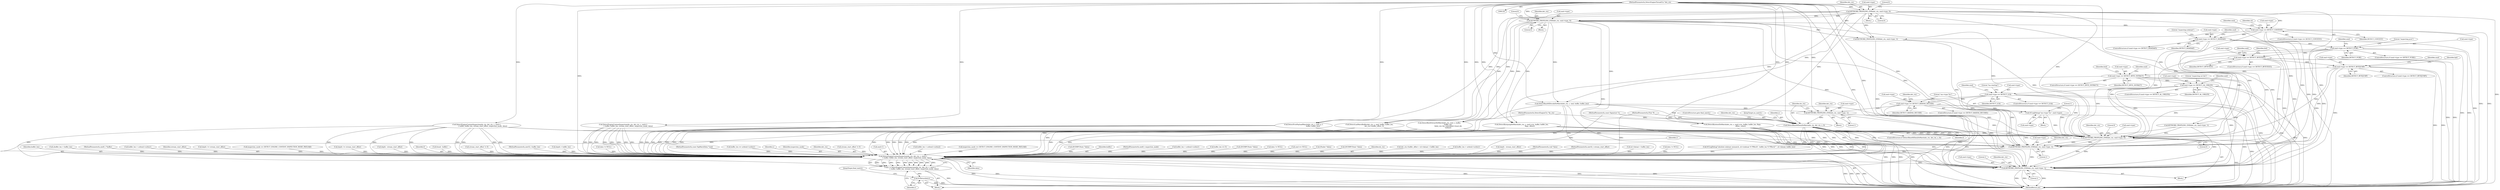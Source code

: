 digraph "0_suricata_47afc577ff763150f9b47f10331f5ef9eb847a57@pointer" {
"1001160" [label="(Call,smd->type == DETECT_BYTEJUMP)"];
"1001054" [label="(Call,smd->type == DETECT_BYTETEST)"];
"1000926" [label="(Call,smd->type == DETECT_PCRE)"];
"1000835" [label="(Call,smd->type == DETECT_ISDATAAT)"];
"1000188" [label="(Call,smd->type == DETECT_CONTENT)"];
"1000162" [label="(Call,KEYWORD_PROFILING_END(det_ctx, smd->type, 0))"];
"1000132" [label="(MethodParameterIn,DetectEngineThreadCtx *det_ctx)"];
"1000179" [label="(Call,KEYWORD_PROFILING_END(det_ctx, smd->type, 0))"];
"1001247" [label="(Call,smd->type == DETECT_BYTE_EXTRACT)"];
"1001327" [label="(Call,smd->type == DETECT_AL_URILEN)"];
"1001417" [label="(Call,smd->type == DETECT_LUA)"];
"1001447" [label="(Call,smd->type == DETECT_BASE64_DECODE)"];
"1001470" [label="(Call,KEYWORD_PROFILING_END(det_ctx, smd->type, 1))"];
"1001477" [label="(Call,DetectBase64DataDoMatch(de_ctx, det_ctx, s, f))"];
"1001494" [label="(Call,KEYWORD_PROFILING_END(det_ctx, smd->type, 0))"];
"1001509" [label="(Call,KEYWORD_PROFILING_END(det_ctx, smd->type, 1))"];
"1001518" [label="(Call,DetectEngineContentInspection(de_ctx, det_ctx, s, smd+1,\n                f, buffer, buffer_len, stream_start_offset, inspection_mode, data))"];
"1001516" [label="(Call,r = DetectEngineContentInspection(de_ctx, det_ctx, s, smd+1,\n                f, buffer, buffer_len, stream_start_offset, inspection_mode, data))"];
"1001531" [label="(Call,SCReturnInt(r))"];
"1001534" [label="(Call,KEYWORD_PROFILING_END(det_ctx, smd->type, 1))"];
"1001486" [label="(Call,SCLogDebug(\"sm->type %u\", smd->type))"];
"1000133" [label="(MethodParameterIn,const Signature *s)"];
"1000910" [label="(Call,SCLogDebug(\"absolute isdataat mismatch, id->isdataat %\"PRIu32\", buffer_len %\"PRIu32\"\", id->dataat, buffer_len))"];
"1001527" [label="(Identifier,buffer_len)"];
"1000388" [label="(Call,depth <= stream_start_offset)"];
"1001483" [label="(ControlStructure,goto final_match;)"];
"1001058" [label="(Identifier,DETECT_BYTETEST)"];
"1001530" [label="(Identifier,data)"];
"1000137" [label="(MethodParameterIn,uint32_t buffer_len)"];
"1001517" [label="(Identifier,r)"];
"1000926" [label="(Call,smd->type == DETECT_PCRE)"];
"1000600" [label="(Call,depth > buffer_len)"];
"1001053" [label="(ControlStructure,if (smd->type == DETECT_BYTETEST))"];
"1000134" [label="(MethodParameterIn,const SigMatchData *smd)"];
"1001354" [label="(Call,buffer_len == urilend->urilen1)"];
"1001451" [label="(Identifier,DETECT_BASE64_DECODE)"];
"1001532" [label="(Identifier,r)"];
"1001521" [label="(Identifier,s)"];
"1001492" [label="(Literal,1)"];
"1001246" [label="(ControlStructure,if (smd->type == DETECT_BYTE_EXTRACT))"];
"1001499" [label="(Literal,0)"];
"1001424" [label="(Literal,\"lua starting\")"];
"1000187" [label="(ControlStructure,if (smd->type == DETECT_CONTENT))"];
"1001518" [label="(Call,DetectEngineContentInspection(de_ctx, det_ctx, s, smd+1,\n                f, buffer, buffer_len, stream_start_offset, inspection_mode, data))"];
"1001510" [label="(Identifier,det_ctx)"];
"1001529" [label="(Identifier,inspection_mode)"];
"1001003" [label="(Call,KEYWORD_PROFILING_END(det_ctx, smd->type, 1))"];
"1000548" [label="(Call,depth <= stream_start_offset)"];
"1000135" [label="(MethodParameterIn,Flow *f)"];
"1000405" [label="(Call,depth - stream_start_offset)"];
"1000927" [label="(Call,smd->type)"];
"1000978" [label="(Call,DetectPcrePayloadMatch(det_ctx, s, smd, p, f,\n                                       buffer, buffer_len))"];
"1000139" [label="(MethodParameterIn,uint8_t inspection_mode)"];
"1001365" [label="(Call,buffer_len < urilend->urilen1)"];
"1000175" [label="(Call,buffer_len == 0)"];
"1000180" [label="(Identifier,det_ctx)"];
"1001493" [label="(JumpTarget,no_match:)"];
"1001514" [label="(Literal,1)"];
"1000132" [label="(MethodParameterIn,DetectEngineThreadCtx *det_ctx)"];
"1001203" [label="(Call,data != NULL)"];
"1001455" [label="(Identifier,det_ctx)"];
"1000836" [label="(Call,smd->type)"];
"1000188" [label="(Call,smd->type == DETECT_CONTENT)"];
"1000172" [label="(Call,smd == NULL)"];
"1001247" [label="(Call,smd->type == DETECT_BYTE_EXTRACT)"];
"1000973" [label="(Call,(Packet *)data)"];
"1000179" [label="(Call,KEYWORD_PROFILING_END(det_ctx, smd->type, 0))"];
"1001416" [label="(ControlStructure,if (smd->type == DETECT_LUA))"];
"1000181" [label="(Call,smd->type)"];
"1000131" [label="(MethodParameterIn,DetectEngineCtx *de_ctx)"];
"1001210" [label="(Call,(DCERPCState *)data)"];
"1001255" [label="(Identifier,bed)"];
"1001485" [label="(Block,)"];
"1000834" [label="(ControlStructure,if (smd->type == DETECT_ISDATAAT))"];
"1001509" [label="(Call,KEYWORD_PROFILING_END(det_ctx, smd->type, 1))"];
"1001533" [label="(JumpTarget,final_match:)"];
"1001494" [label="(Call,KEYWORD_PROFILING_END(det_ctx, smd->type, 0))"];
"1001511" [label="(Call,smd->type)"];
"1001519" [label="(Identifier,de_ctx)"];
"1000859" [label="(Call,det_ctx->buffer_offset + id->dataat > buffer_len)"];
"1001376" [label="(Call,buffer_len > urilend->urilen1)"];
"1001531" [label="(Call,SCReturnInt(r))"];
"1001326" [label="(ControlStructure,if (smd->type == DETECT_AL_URILEN))"];
"1000565" [label="(Call,depth - stream_start_offset)"];
"1001249" [label="(Identifier,smd)"];
"1000140" [label="(MethodParameterIn,void *data)"];
"1000162" [label="(Call,KEYWORD_PROFILING_END(det_ctx, smd->type, 0))"];
"1001248" [label="(Call,smd->type)"];
"1001486" [label="(Call,SCLogDebug(\"sm->type %u\", smd->type))"];
"1001062" [label="(Identifier,btd)"];
"1000930" [label="(Identifier,DETECT_PCRE)"];
"1000138" [label="(MethodParameterIn,uint32_t stream_start_offset)"];
"1001055" [label="(Call,smd->type)"];
"1001418" [label="(Call,smd->type)"];
"1001536" [label="(Call,smd->type)"];
"1000189" [label="(Call,smd->type)"];
"1001168" [label="(Identifier,bjd)"];
"1001495" [label="(Identifier,det_ctx)"];
"1001159" [label="(ControlStructure,if (smd->type == DETECT_BYTEJUMP))"];
"1001160" [label="(Call,smd->type == DETECT_BYTEJUMP)"];
"1001162" [label="(Identifier,smd)"];
"1001054" [label="(Call,smd->type == DETECT_BYTETEST)"];
"1000892" [label="(Call,id->dataat < buffer_len)"];
"1001534" [label="(Call,KEYWORD_PROFILING_END(det_ctx, smd->type, 1))"];
"1001476" [label="(ControlStructure,if (DetectBase64DataDoMatch(de_ctx, det_ctx, s, f)))"];
"1001306" [label="(Call,DetectByteExtractDoMatch(det_ctx, smd, s, buffer,\n                                     buffer_len,\n                                     &det_ctx->bj_values[bed->local_id],\n                                     endian))"];
"1001508" [label="(Block,)"];
"1000643" [label="(Call,sbuffer_len > buffer_len)"];
"1000928" [label="(Identifier,smd)"];
"1001419" [label="(Identifier,smd)"];
"1000169" [label="(Literal,0)"];
"1001471" [label="(Identifier,det_ctx)"];
"1001516" [label="(Call,r = DetectEngineContentInspection(de_ctx, det_ctx, s, smd+1,\n                f, buffer, buffer_len, stream_start_offset, inspection_mode, data))"];
"1001388" [label="(Call,buffer_len > urilend->urilen1)"];
"1000835" [label="(Call,smd->type == DETECT_ISDATAAT)"];
"1001480" [label="(Identifier,s)"];
"1001164" [label="(Identifier,DETECT_BYTEJUMP)"];
"1001472" [label="(Call,smd->type)"];
"1001528" [label="(Identifier,stream_start_offset)"];
"1001417" [label="(Call,smd->type == DETECT_LUA)"];
"1001231" [label="(Call,DetectBytejumpDoMatch(det_ctx, s, smd->ctx, buffer, buffer_len,\n                                  flags, offset))"];
"1001278" [label="(Call,data != NULL)"];
"1001541" [label="(Literal,1)"];
"1000141" [label="(Block,)"];
"1001488" [label="(Call,smd->type)"];
"1000968" [label="(Call,inspection_mode == DETECT_ENGINE_CONTENT_INSPECTION_MODE_PAYLOAD)"];
"1000186" [label="(Literal,0)"];
"1000184" [label="(Literal,0)"];
"1001447" [label="(Call,smd->type == DETECT_BASE64_DECODE)"];
"1001477" [label="(Call,DetectBase64DataDoMatch(de_ctx, det_ctx, s, f))"];
"1001327" [label="(Call,smd->type == DETECT_AL_URILEN)"];
"1001525" [label="(Identifier,f)"];
"1000728" [label="(Call,found - buffer)"];
"1000380" [label="(Call,stream_start_offset != 0)"];
"1001329" [label="(Identifier,smd)"];
"1001448" [label="(Call,smd->type)"];
"1000837" [label="(Identifier,smd)"];
"1001501" [label="(Literal,0)"];
"1001478" [label="(Identifier,de_ctx)"];
"1001454" [label="(Call,DetectBase64DecodeDoMatch(det_ctx, s, smd, buffer, buffer_len))"];
"1000196" [label="(Identifier,cd)"];
"1001520" [label="(Identifier,det_ctx)"];
"1000163" [label="(Identifier,det_ctx)"];
"1000538" [label="(Call,stream_start_offset != 0)"];
"1001115" [label="(Call,data != NULL)"];
"1001542" [label="(MethodReturn,int)"];
"1000842" [label="(Literal,\"inspecting isdataat\")"];
"1000798" [label="(Call,DetectEngineContentInspection(de_ctx, det_ctx, s, smd+1,\n                        f, buffer, buffer_len, stream_start_offset, inspection_mode, data))"];
"1001056" [label="(Identifier,smd)"];
"1001331" [label="(Identifier,DETECT_AL_URILEN)"];
"1001522" [label="(Call,smd+1)"];
"1001393" [label="(Call,buffer_len < urilend->urilen2)"];
"1000753" [label="(Call,inspection_mode == DETECT_ENGINE_CONTENT_INSPECTION_MODE_PAYLOAD)"];
"1001328" [label="(Call,smd->type)"];
"1001535" [label="(Identifier,det_ctx)"];
"1000192" [label="(Identifier,DETECT_CONTENT)"];
"1000156" [label="(Block,)"];
"1001479" [label="(Identifier,det_ctx)"];
"1001122" [label="(Call,(DCERPCState *)data)"];
"1001526" [label="(Identifier,buffer)"];
"1001469" [label="(Block,)"];
"1000925" [label="(ControlStructure,if (smd->type == DETECT_PCRE))"];
"1001143" [label="(Call,DetectBytetestDoMatch(det_ctx, s, smd->ctx, buffer, buffer_len, flags,\n                                  offset, value))"];
"1000164" [label="(Call,smd->type)"];
"1001285" [label="(Call,(DCERPCState *)data)"];
"1001334" [label="(Literal,\"inspecting uri len\")"];
"1000933" [label="(Literal,\"inspecting pcre\")"];
"1000839" [label="(Identifier,DETECT_ISDATAAT)"];
"1001475" [label="(Literal,1)"];
"1000178" [label="(Block,)"];
"1001449" [label="(Identifier,smd)"];
"1001251" [label="(Identifier,DETECT_BYTE_EXTRACT)"];
"1001481" [label="(Identifier,f)"];
"1001487" [label="(Literal,\"sm->type %u\")"];
"1001161" [label="(Call,smd->type)"];
"1001427" [label="(Call,DetectLuaMatchBuffer(det_ctx, s, smd, buffer, buffer_len,\n                    det_ctx->buffer_offset, f))"];
"1001539" [label="(Literal,1)"];
"1000789" [label="(Call,KEYWORD_PROFILING_END(det_ctx, smd->type, 1))"];
"1001496" [label="(Call,smd->type)"];
"1001421" [label="(Identifier,DETECT_LUA)"];
"1001446" [label="(ControlStructure,if (smd->type == DETECT_BASE64_DECODE))"];
"1000167" [label="(Literal,0)"];
"1001470" [label="(Call,KEYWORD_PROFILING_END(det_ctx, smd->type, 1))"];
"1001016" [label="(Call,DetectEngineContentInspection(de_ctx, det_ctx, s, smd+1,\n                    f, buffer, buffer_len, stream_start_offset, inspection_mode, data))"];
"1000136" [label="(MethodParameterIn,uint8_t *buffer)"];
"1001160" -> "1001159"  [label="AST: "];
"1001160" -> "1001164"  [label="CFG: "];
"1001161" -> "1001160"  [label="AST: "];
"1001164" -> "1001160"  [label="AST: "];
"1001168" -> "1001160"  [label="CFG: "];
"1001249" -> "1001160"  [label="CFG: "];
"1001160" -> "1001542"  [label="DDG: "];
"1001160" -> "1001542"  [label="DDG: "];
"1001054" -> "1001160"  [label="DDG: "];
"1001160" -> "1001247"  [label="DDG: "];
"1001160" -> "1001494"  [label="DDG: "];
"1001160" -> "1001509"  [label="DDG: "];
"1001160" -> "1001534"  [label="DDG: "];
"1001054" -> "1001053"  [label="AST: "];
"1001054" -> "1001058"  [label="CFG: "];
"1001055" -> "1001054"  [label="AST: "];
"1001058" -> "1001054"  [label="AST: "];
"1001062" -> "1001054"  [label="CFG: "];
"1001162" -> "1001054"  [label="CFG: "];
"1001054" -> "1001542"  [label="DDG: "];
"1001054" -> "1001542"  [label="DDG: "];
"1000926" -> "1001054"  [label="DDG: "];
"1001054" -> "1001494"  [label="DDG: "];
"1001054" -> "1001509"  [label="DDG: "];
"1001054" -> "1001534"  [label="DDG: "];
"1000926" -> "1000925"  [label="AST: "];
"1000926" -> "1000930"  [label="CFG: "];
"1000927" -> "1000926"  [label="AST: "];
"1000930" -> "1000926"  [label="AST: "];
"1000933" -> "1000926"  [label="CFG: "];
"1001056" -> "1000926"  [label="CFG: "];
"1000926" -> "1001542"  [label="DDG: "];
"1000926" -> "1001542"  [label="DDG: "];
"1000835" -> "1000926"  [label="DDG: "];
"1000926" -> "1001003"  [label="DDG: "];
"1000926" -> "1001494"  [label="DDG: "];
"1000926" -> "1001509"  [label="DDG: "];
"1000926" -> "1001534"  [label="DDG: "];
"1000835" -> "1000834"  [label="AST: "];
"1000835" -> "1000839"  [label="CFG: "];
"1000836" -> "1000835"  [label="AST: "];
"1000839" -> "1000835"  [label="AST: "];
"1000842" -> "1000835"  [label="CFG: "];
"1000928" -> "1000835"  [label="CFG: "];
"1000835" -> "1001542"  [label="DDG: "];
"1000835" -> "1001542"  [label="DDG: "];
"1000188" -> "1000835"  [label="DDG: "];
"1000835" -> "1001494"  [label="DDG: "];
"1000835" -> "1001509"  [label="DDG: "];
"1000835" -> "1001534"  [label="DDG: "];
"1000188" -> "1000187"  [label="AST: "];
"1000188" -> "1000192"  [label="CFG: "];
"1000189" -> "1000188"  [label="AST: "];
"1000192" -> "1000188"  [label="AST: "];
"1000196" -> "1000188"  [label="CFG: "];
"1000837" -> "1000188"  [label="CFG: "];
"1000188" -> "1001542"  [label="DDG: "];
"1000188" -> "1001542"  [label="DDG: "];
"1000162" -> "1000188"  [label="DDG: "];
"1000179" -> "1000188"  [label="DDG: "];
"1000188" -> "1000789"  [label="DDG: "];
"1000188" -> "1001494"  [label="DDG: "];
"1000188" -> "1001509"  [label="DDG: "];
"1000188" -> "1001534"  [label="DDG: "];
"1000162" -> "1000156"  [label="AST: "];
"1000162" -> "1000167"  [label="CFG: "];
"1000163" -> "1000162"  [label="AST: "];
"1000164" -> "1000162"  [label="AST: "];
"1000167" -> "1000162"  [label="AST: "];
"1000169" -> "1000162"  [label="CFG: "];
"1000162" -> "1001542"  [label="DDG: "];
"1000132" -> "1000162"  [label="DDG: "];
"1000162" -> "1000179"  [label="DDG: "];
"1000162" -> "1000179"  [label="DDG: "];
"1000162" -> "1000789"  [label="DDG: "];
"1000162" -> "1000978"  [label="DDG: "];
"1000162" -> "1001143"  [label="DDG: "];
"1000162" -> "1001231"  [label="DDG: "];
"1000162" -> "1001306"  [label="DDG: "];
"1000162" -> "1001427"  [label="DDG: "];
"1000162" -> "1001454"  [label="DDG: "];
"1000162" -> "1001494"  [label="DDG: "];
"1000162" -> "1001509"  [label="DDG: "];
"1000162" -> "1001534"  [label="DDG: "];
"1000132" -> "1000130"  [label="AST: "];
"1000132" -> "1001542"  [label="DDG: "];
"1000132" -> "1000179"  [label="DDG: "];
"1000132" -> "1000789"  [label="DDG: "];
"1000132" -> "1000798"  [label="DDG: "];
"1000132" -> "1000978"  [label="DDG: "];
"1000132" -> "1001003"  [label="DDG: "];
"1000132" -> "1001016"  [label="DDG: "];
"1000132" -> "1001143"  [label="DDG: "];
"1000132" -> "1001231"  [label="DDG: "];
"1000132" -> "1001306"  [label="DDG: "];
"1000132" -> "1001427"  [label="DDG: "];
"1000132" -> "1001454"  [label="DDG: "];
"1000132" -> "1001470"  [label="DDG: "];
"1000132" -> "1001477"  [label="DDG: "];
"1000132" -> "1001494"  [label="DDG: "];
"1000132" -> "1001509"  [label="DDG: "];
"1000132" -> "1001518"  [label="DDG: "];
"1000132" -> "1001534"  [label="DDG: "];
"1000179" -> "1000178"  [label="AST: "];
"1000179" -> "1000184"  [label="CFG: "];
"1000180" -> "1000179"  [label="AST: "];
"1000181" -> "1000179"  [label="AST: "];
"1000184" -> "1000179"  [label="AST: "];
"1000186" -> "1000179"  [label="CFG: "];
"1000179" -> "1001542"  [label="DDG: "];
"1000179" -> "1000789"  [label="DDG: "];
"1000179" -> "1000978"  [label="DDG: "];
"1000179" -> "1001143"  [label="DDG: "];
"1000179" -> "1001231"  [label="DDG: "];
"1000179" -> "1001306"  [label="DDG: "];
"1000179" -> "1001427"  [label="DDG: "];
"1000179" -> "1001454"  [label="DDG: "];
"1000179" -> "1001494"  [label="DDG: "];
"1000179" -> "1001509"  [label="DDG: "];
"1000179" -> "1001534"  [label="DDG: "];
"1001247" -> "1001246"  [label="AST: "];
"1001247" -> "1001251"  [label="CFG: "];
"1001248" -> "1001247"  [label="AST: "];
"1001251" -> "1001247"  [label="AST: "];
"1001255" -> "1001247"  [label="CFG: "];
"1001329" -> "1001247"  [label="CFG: "];
"1001247" -> "1001542"  [label="DDG: "];
"1001247" -> "1001542"  [label="DDG: "];
"1001247" -> "1001327"  [label="DDG: "];
"1001247" -> "1001494"  [label="DDG: "];
"1001247" -> "1001509"  [label="DDG: "];
"1001247" -> "1001534"  [label="DDG: "];
"1001327" -> "1001326"  [label="AST: "];
"1001327" -> "1001331"  [label="CFG: "];
"1001328" -> "1001327"  [label="AST: "];
"1001331" -> "1001327"  [label="AST: "];
"1001334" -> "1001327"  [label="CFG: "];
"1001419" -> "1001327"  [label="CFG: "];
"1001327" -> "1001542"  [label="DDG: "];
"1001327" -> "1001542"  [label="DDG: "];
"1001327" -> "1001417"  [label="DDG: "];
"1001327" -> "1001494"  [label="DDG: "];
"1001327" -> "1001509"  [label="DDG: "];
"1001327" -> "1001534"  [label="DDG: "];
"1001417" -> "1001416"  [label="AST: "];
"1001417" -> "1001421"  [label="CFG: "];
"1001418" -> "1001417"  [label="AST: "];
"1001421" -> "1001417"  [label="AST: "];
"1001424" -> "1001417"  [label="CFG: "];
"1001449" -> "1001417"  [label="CFG: "];
"1001417" -> "1001542"  [label="DDG: "];
"1001417" -> "1001542"  [label="DDG: "];
"1001417" -> "1001447"  [label="DDG: "];
"1001417" -> "1001494"  [label="DDG: "];
"1001417" -> "1001509"  [label="DDG: "];
"1001417" -> "1001534"  [label="DDG: "];
"1001447" -> "1001446"  [label="AST: "];
"1001447" -> "1001451"  [label="CFG: "];
"1001448" -> "1001447"  [label="AST: "];
"1001451" -> "1001447"  [label="AST: "];
"1001455" -> "1001447"  [label="CFG: "];
"1001487" -> "1001447"  [label="CFG: "];
"1001447" -> "1001542"  [label="DDG: "];
"1001447" -> "1001542"  [label="DDG: "];
"1001447" -> "1001470"  [label="DDG: "];
"1001447" -> "1001486"  [label="DDG: "];
"1001447" -> "1001494"  [label="DDG: "];
"1001470" -> "1001469"  [label="AST: "];
"1001470" -> "1001475"  [label="CFG: "];
"1001471" -> "1001470"  [label="AST: "];
"1001472" -> "1001470"  [label="AST: "];
"1001475" -> "1001470"  [label="AST: "];
"1001478" -> "1001470"  [label="CFG: "];
"1001454" -> "1001470"  [label="DDG: "];
"1001470" -> "1001477"  [label="DDG: "];
"1001470" -> "1001494"  [label="DDG: "];
"1001470" -> "1001534"  [label="DDG: "];
"1001477" -> "1001476"  [label="AST: "];
"1001477" -> "1001481"  [label="CFG: "];
"1001478" -> "1001477"  [label="AST: "];
"1001479" -> "1001477"  [label="AST: "];
"1001480" -> "1001477"  [label="AST: "];
"1001481" -> "1001477"  [label="AST: "];
"1001483" -> "1001477"  [label="CFG: "];
"1001493" -> "1001477"  [label="CFG: "];
"1001477" -> "1001542"  [label="DDG: "];
"1001477" -> "1001542"  [label="DDG: "];
"1001477" -> "1001542"  [label="DDG: "];
"1001477" -> "1001542"  [label="DDG: "];
"1000131" -> "1001477"  [label="DDG: "];
"1001454" -> "1001477"  [label="DDG: "];
"1000133" -> "1001477"  [label="DDG: "];
"1000135" -> "1001477"  [label="DDG: "];
"1001477" -> "1001494"  [label="DDG: "];
"1001477" -> "1001518"  [label="DDG: "];
"1001477" -> "1001518"  [label="DDG: "];
"1001477" -> "1001518"  [label="DDG: "];
"1001477" -> "1001534"  [label="DDG: "];
"1001494" -> "1000141"  [label="AST: "];
"1001494" -> "1001499"  [label="CFG: "];
"1001495" -> "1001494"  [label="AST: "];
"1001496" -> "1001494"  [label="AST: "];
"1001499" -> "1001494"  [label="AST: "];
"1001501" -> "1001494"  [label="CFG: "];
"1001494" -> "1001542"  [label="DDG: "];
"1001231" -> "1001494"  [label="DDG: "];
"1000978" -> "1001494"  [label="DDG: "];
"1001016" -> "1001494"  [label="DDG: "];
"1000798" -> "1001494"  [label="DDG: "];
"1001306" -> "1001494"  [label="DDG: "];
"1001454" -> "1001494"  [label="DDG: "];
"1001427" -> "1001494"  [label="DDG: "];
"1001143" -> "1001494"  [label="DDG: "];
"1000789" -> "1001494"  [label="DDG: "];
"1001486" -> "1001494"  [label="DDG: "];
"1001003" -> "1001494"  [label="DDG: "];
"1001494" -> "1001509"  [label="DDG: "];
"1001494" -> "1001509"  [label="DDG: "];
"1001494" -> "1001534"  [label="DDG: "];
"1001494" -> "1001534"  [label="DDG: "];
"1001509" -> "1001508"  [label="AST: "];
"1001509" -> "1001514"  [label="CFG: "];
"1001510" -> "1001509"  [label="AST: "];
"1001511" -> "1001509"  [label="AST: "];
"1001514" -> "1001509"  [label="AST: "];
"1001517" -> "1001509"  [label="CFG: "];
"1001231" -> "1001509"  [label="DDG: "];
"1000798" -> "1001509"  [label="DDG: "];
"1001306" -> "1001509"  [label="DDG: "];
"1001427" -> "1001509"  [label="DDG: "];
"1001143" -> "1001509"  [label="DDG: "];
"1000978" -> "1001509"  [label="DDG: "];
"1000789" -> "1001509"  [label="DDG: "];
"1001003" -> "1001509"  [label="DDG: "];
"1001509" -> "1001518"  [label="DDG: "];
"1001509" -> "1001534"  [label="DDG: "];
"1001518" -> "1001516"  [label="AST: "];
"1001518" -> "1001530"  [label="CFG: "];
"1001519" -> "1001518"  [label="AST: "];
"1001520" -> "1001518"  [label="AST: "];
"1001521" -> "1001518"  [label="AST: "];
"1001522" -> "1001518"  [label="AST: "];
"1001525" -> "1001518"  [label="AST: "];
"1001526" -> "1001518"  [label="AST: "];
"1001527" -> "1001518"  [label="AST: "];
"1001528" -> "1001518"  [label="AST: "];
"1001529" -> "1001518"  [label="AST: "];
"1001530" -> "1001518"  [label="AST: "];
"1001516" -> "1001518"  [label="CFG: "];
"1001518" -> "1001542"  [label="DDG: "];
"1001518" -> "1001542"  [label="DDG: "];
"1001518" -> "1001542"  [label="DDG: "];
"1001518" -> "1001542"  [label="DDG: "];
"1001518" -> "1001542"  [label="DDG: "];
"1001518" -> "1001542"  [label="DDG: "];
"1001518" -> "1001542"  [label="DDG: "];
"1001518" -> "1001542"  [label="DDG: "];
"1001518" -> "1001542"  [label="DDG: "];
"1001518" -> "1001516"  [label="DDG: "];
"1001518" -> "1001516"  [label="DDG: "];
"1001518" -> "1001516"  [label="DDG: "];
"1001518" -> "1001516"  [label="DDG: "];
"1001518" -> "1001516"  [label="DDG: "];
"1001518" -> "1001516"  [label="DDG: "];
"1001518" -> "1001516"  [label="DDG: "];
"1001518" -> "1001516"  [label="DDG: "];
"1001518" -> "1001516"  [label="DDG: "];
"1001518" -> "1001516"  [label="DDG: "];
"1000798" -> "1001518"  [label="DDG: "];
"1000798" -> "1001518"  [label="DDG: "];
"1000798" -> "1001518"  [label="DDG: "];
"1000798" -> "1001518"  [label="DDG: "];
"1000798" -> "1001518"  [label="DDG: "];
"1000798" -> "1001518"  [label="DDG: "];
"1000798" -> "1001518"  [label="DDG: "];
"1000798" -> "1001518"  [label="DDG: "];
"1001016" -> "1001518"  [label="DDG: "];
"1001016" -> "1001518"  [label="DDG: "];
"1001016" -> "1001518"  [label="DDG: "];
"1001016" -> "1001518"  [label="DDG: "];
"1001016" -> "1001518"  [label="DDG: "];
"1001016" -> "1001518"  [label="DDG: "];
"1001016" -> "1001518"  [label="DDG: "];
"1001016" -> "1001518"  [label="DDG: "];
"1000131" -> "1001518"  [label="DDG: "];
"1001376" -> "1001518"  [label="DDG: "];
"1000859" -> "1001518"  [label="DDG: "];
"1001454" -> "1001518"  [label="DDG: "];
"1001454" -> "1001518"  [label="DDG: "];
"1001454" -> "1001518"  [label="DDG: "];
"1001454" -> "1001518"  [label="DDG: "];
"1000600" -> "1001518"  [label="DDG: "];
"1001231" -> "1001518"  [label="DDG: "];
"1001231" -> "1001518"  [label="DDG: "];
"1001231" -> "1001518"  [label="DDG: "];
"1001388" -> "1001518"  [label="DDG: "];
"1001365" -> "1001518"  [label="DDG: "];
"1001427" -> "1001518"  [label="DDG: "];
"1001427" -> "1001518"  [label="DDG: "];
"1001427" -> "1001518"  [label="DDG: "];
"1001427" -> "1001518"  [label="DDG: "];
"1001427" -> "1001518"  [label="DDG: "];
"1001354" -> "1001518"  [label="DDG: "];
"1001143" -> "1001518"  [label="DDG: "];
"1001143" -> "1001518"  [label="DDG: "];
"1001143" -> "1001518"  [label="DDG: "];
"1001306" -> "1001518"  [label="DDG: "];
"1001306" -> "1001518"  [label="DDG: "];
"1001306" -> "1001518"  [label="DDG: "];
"1001306" -> "1001518"  [label="DDG: "];
"1000175" -> "1001518"  [label="DDG: "];
"1000643" -> "1001518"  [label="DDG: "];
"1001393" -> "1001518"  [label="DDG: "];
"1000978" -> "1001518"  [label="DDG: "];
"1000978" -> "1001518"  [label="DDG: "];
"1000978" -> "1001518"  [label="DDG: "];
"1000978" -> "1001518"  [label="DDG: "];
"1000978" -> "1001518"  [label="DDG: "];
"1000892" -> "1001518"  [label="DDG: "];
"1000910" -> "1001518"  [label="DDG: "];
"1000137" -> "1001518"  [label="DDG: "];
"1000135" -> "1001518"  [label="DDG: "];
"1000172" -> "1001518"  [label="DDG: "];
"1000134" -> "1001518"  [label="DDG: "];
"1000133" -> "1001518"  [label="DDG: "];
"1000753" -> "1001518"  [label="DDG: "];
"1000968" -> "1001518"  [label="DDG: "];
"1000139" -> "1001518"  [label="DDG: "];
"1000548" -> "1001518"  [label="DDG: "];
"1000405" -> "1001518"  [label="DDG: "];
"1000565" -> "1001518"  [label="DDG: "];
"1000388" -> "1001518"  [label="DDG: "];
"1000538" -> "1001518"  [label="DDG: "];
"1000380" -> "1001518"  [label="DDG: "];
"1000138" -> "1001518"  [label="DDG: "];
"1000728" -> "1001518"  [label="DDG: "];
"1000136" -> "1001518"  [label="DDG: "];
"1001122" -> "1001518"  [label="DDG: "];
"1001115" -> "1001518"  [label="DDG: "];
"1000973" -> "1001518"  [label="DDG: "];
"1001203" -> "1001518"  [label="DDG: "];
"1001278" -> "1001518"  [label="DDG: "];
"1001210" -> "1001518"  [label="DDG: "];
"1001285" -> "1001518"  [label="DDG: "];
"1000140" -> "1001518"  [label="DDG: "];
"1001518" -> "1001534"  [label="DDG: "];
"1001516" -> "1001508"  [label="AST: "];
"1001517" -> "1001516"  [label="AST: "];
"1001532" -> "1001516"  [label="CFG: "];
"1001516" -> "1001542"  [label="DDG: "];
"1001516" -> "1001531"  [label="DDG: "];
"1001531" -> "1001508"  [label="AST: "];
"1001531" -> "1001532"  [label="CFG: "];
"1001532" -> "1001531"  [label="AST: "];
"1001533" -> "1001531"  [label="CFG: "];
"1001531" -> "1001542"  [label="DDG: "];
"1001531" -> "1001542"  [label="DDG: "];
"1001534" -> "1000141"  [label="AST: "];
"1001534" -> "1001539"  [label="CFG: "];
"1001535" -> "1001534"  [label="AST: "];
"1001536" -> "1001534"  [label="AST: "];
"1001539" -> "1001534"  [label="AST: "];
"1001541" -> "1001534"  [label="CFG: "];
"1001534" -> "1001542"  [label="DDG: "];
"1001534" -> "1001542"  [label="DDG: "];
"1001534" -> "1001542"  [label="DDG: "];
"1001231" -> "1001534"  [label="DDG: "];
"1000798" -> "1001534"  [label="DDG: "];
"1001306" -> "1001534"  [label="DDG: "];
"1001427" -> "1001534"  [label="DDG: "];
"1001143" -> "1001534"  [label="DDG: "];
"1000978" -> "1001534"  [label="DDG: "];
"1000789" -> "1001534"  [label="DDG: "];
"1001003" -> "1001534"  [label="DDG: "];
"1001486" -> "1001485"  [label="AST: "];
"1001486" -> "1001488"  [label="CFG: "];
"1001487" -> "1001486"  [label="AST: "];
"1001488" -> "1001486"  [label="AST: "];
"1001492" -> "1001486"  [label="CFG: "];
"1001486" -> "1001542"  [label="DDG: "];
}
